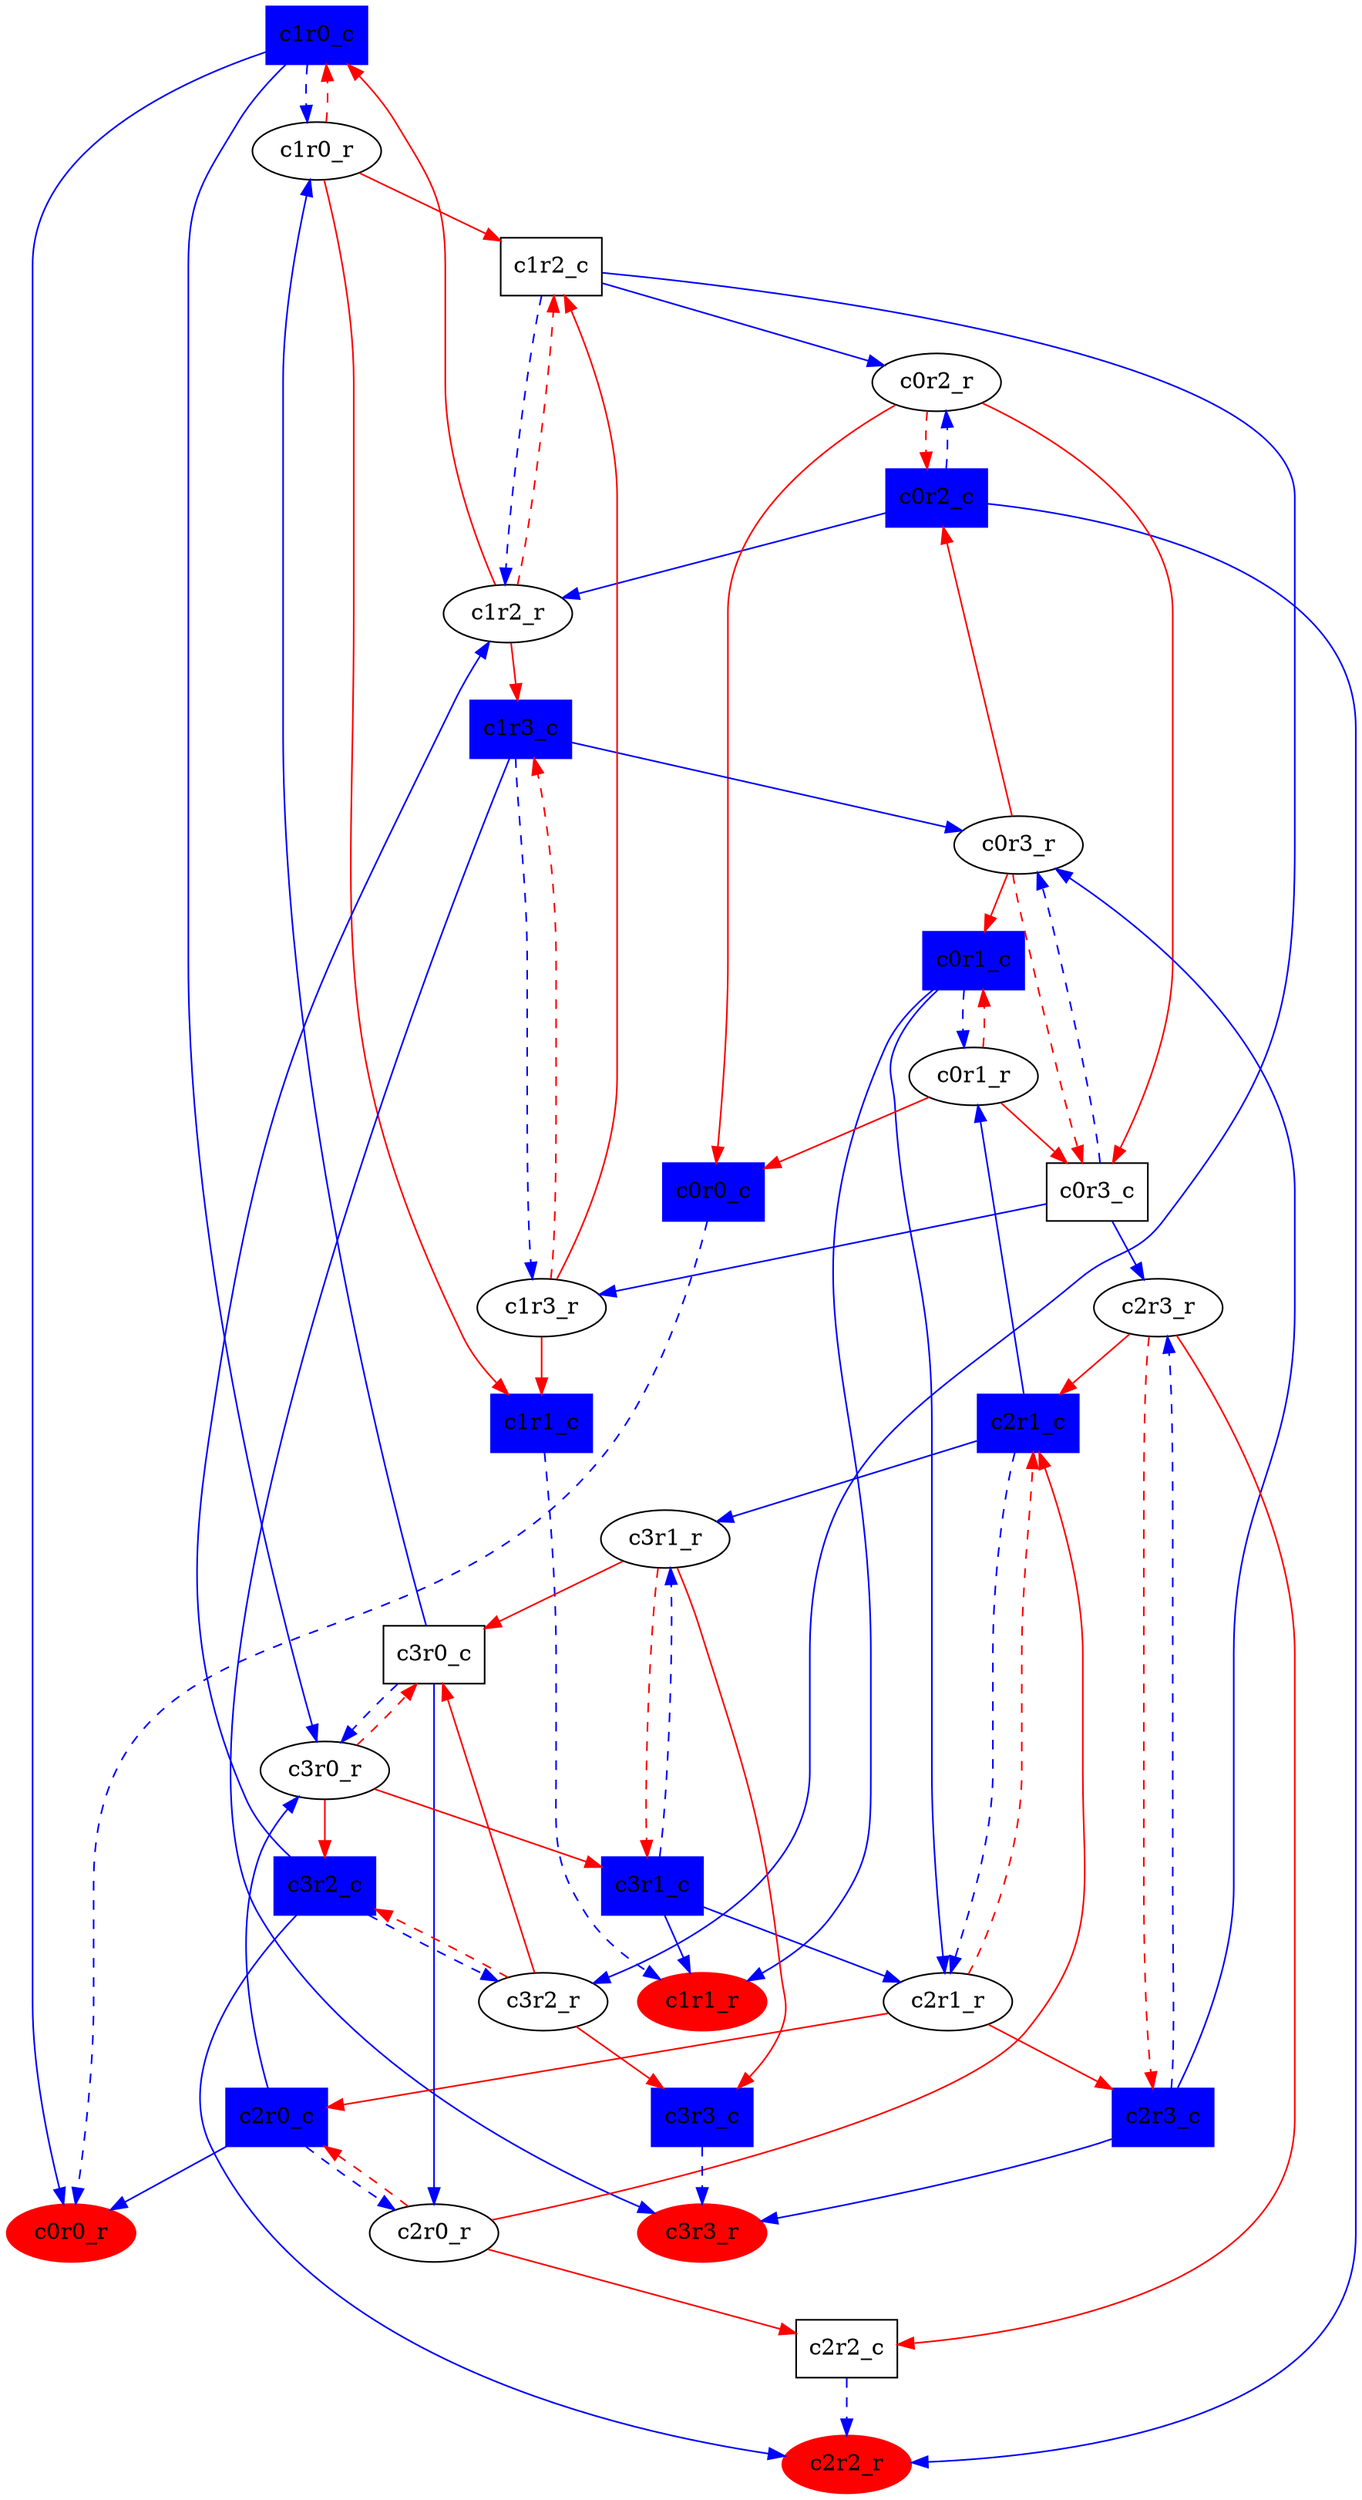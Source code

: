digraph {
    // cop passes
    c0r0_c -> c0r0_r [style=dashed, color=blue]
    c0r1_c -> c0r1_r [style=dashed, color=blue]
    c0r2_c -> c0r2_r [style=dashed, color=blue]
    c0r3_c -> c0r3_r [style=dashed, color=blue]
    c1r0_c -> c1r0_r [style=dashed, color=blue]
    c1r1_c -> c1r1_r [style=dashed, color=blue]
    c1r2_c -> c1r2_r [style=dashed, color=blue]
    c1r3_c -> c1r3_r [style=dashed, color=blue]
    c2r0_c -> c2r0_r [style=dashed, color=blue]
    c2r1_c -> c2r1_r [style=dashed, color=blue]
    c2r2_c -> c2r2_r [style=dashed, color=blue]
    c2r3_c -> c2r3_r [style=dashed, color=blue]
    c3r0_c -> c3r0_r [style=dashed, color=blue]
    c3r1_c -> c3r1_r [style=dashed, color=blue]
    c3r2_c -> c3r2_r [style=dashed, color=blue]
    c3r3_c -> c3r3_r [style=dashed, color=blue]

    // robber passes
    c0r1_r -> c0r1_c [style=dashed, color=red]
    c0r2_r -> c0r2_c [style=dashed, color=red]
    c0r3_r -> c0r3_c [style=dashed, color=red]
    c1r0_r -> c1r0_c [style=dashed, color=red]
    c1r2_r -> c1r2_c [style=dashed, color=red]
    c1r3_r -> c1r3_c [style=dashed, color=red]
    c2r0_r -> c2r0_c [style=dashed, color=red]
    c2r1_r -> c2r1_c [style=dashed, color=red]
    c2r3_r -> c2r3_c [style=dashed, color=red]
    c3r0_r -> c3r0_c [style=dashed, color=red]
    c3r1_r -> c3r1_c [style=dashed, color=red]
    c3r2_r -> c3r2_c [style=dashed, color=red]

    // cop moves
    c0r1_c -> c1r1_r [color=blue]
    c0r2_c -> c1r2_r [color=blue]
    c0r3_c -> c1r3_r [color=blue]
    c0r1_c -> c2r1_r [color=blue]
    c0r2_c -> c2r2_r [color=blue]
    c0r3_c -> c2r3_r [color=blue]
    c1r0_c -> c0r0_r [color=blue]
    c1r2_c -> c0r2_r [color=blue]
    c1r3_c -> c0r3_r [color=blue]
    c1r0_c -> c3r0_r [color=blue]
    c1r2_c -> c3r2_r [color=blue]
    c1r3_c -> c3r3_r [color=blue]
    c2r0_c -> c0r0_r [color=blue]
    c2r1_c -> c0r1_r [color=blue]
    c2r3_c -> c0r3_r [color=blue]
    c2r0_c -> c3r0_r [color=blue]
    c2r1_c -> c3r1_r [color=blue]
    c2r3_c -> c3r3_r [color=blue]
    c3r0_c -> c1r0_r [color=blue]
    c3r1_c -> c1r1_r [color=blue]
    c3r2_c -> c1r2_r [color=blue]
    c3r0_c -> c2r0_r [color=blue]
    c3r1_c -> c2r1_r [color=blue]
    c3r2_c -> c2r2_r [color=blue]

    // robber moves
    c1r0_r -> c1r1_c [color=red]
    c2r0_r -> c2r1_c [color=red]
    c3r0_r -> c3r1_c [color=red]
    c1r0_r -> c1r2_c [color=red]
    c2r0_r -> c2r2_c [color=red]
    c3r0_r -> c3r2_c [color=red]
    c0r1_r -> c0r0_c [color=red]
    c2r1_r -> c2r0_c [color=red]
    c3r1_r -> c3r0_c [color=red]
    c0r1_r -> c0r3_c [color=red]
    c2r1_r -> c2r3_c [color=red]
    c3r1_r -> c3r3_c [color=red]
    c0r2_r -> c0r0_c [color=red]
    c1r2_r -> c1r0_c [color=red]
    c3r2_r -> c3r0_c [color=red]
    c0r2_r -> c0r3_c [color=red]
    c1r2_r -> c1r3_c [color=red]
    c3r2_r -> c3r3_c [color=red]
    c0r3_r -> c0r1_c [color=red]
    c1r3_r -> c1r1_c [color=red]
    c2r3_r -> c2r1_c [color=red]
    c0r3_r -> c0r2_c [color=red]
    c1r3_r -> c1r2_c [color=red]
    c2r3_r -> c2r2_c [color=red]

    c0r0_c [shape=box]
    c0r1_c [shape=box]
    c0r2_c [shape=box]
    c0r3_c [shape=box]
    c1r0_c [shape=box]
    c1r1_c [shape=box]
    c1r2_c [shape=box]
    c1r3_c [shape=box]
    c2r0_c [shape=box]
    c2r1_c [shape=box]
    c2r2_c [shape=box]
    c2r3_c [shape=box]
    c3r0_c [shape=box]
    c3r1_c [shape=box]
    c3r2_c [shape=box]
    c3r3_c [shape=box]

    c0r0_r [color=red, style=filled]
    c1r1_r [color=red, style=filled]
    c2r2_r [color=red, style=filled]
    c3r3_r [color=red, style=filled]

    c0r0_c [color=blue, style=filled]
    c0r1_c [color=blue, style=filled]
    c0r2_c [color=blue, style=filled]
    c1r0_c [color=blue, style=filled]
    c1r1_c [color=blue, style=filled]
    c1r3_c [color=blue, style=filled]
    c2r0_c [color=blue, style=filled]
    c2r1_c [color=blue, style=filled]
    c2r3_c [color=blue, style=filled]
    c3r1_c [color=blue, style=filled]
    c3r2_c [color=blue, style=filled]
    c3r3_c [color=blue, style=filled]
}